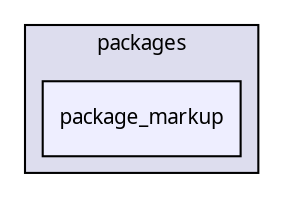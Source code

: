 digraph "packages/core/packages/package_markup/" {
  compound=true
  node [ fontsize="10", fontname="FreeSans.ttf"];
  edge [ labelfontsize="10", labelfontname="FreeSans.ttf"];
  subgraph clusterdir_e23e57d265a221413dcbd1463cbbfdfd {
    graph [ bgcolor="#ddddee", pencolor="black", label="packages" fontname="FreeSans.ttf", fontsize="10", URL="dir_e23e57d265a221413dcbd1463cbbfdfd.html"]
  dir_0326fae3362172cab648c08a1b9bff3b [shape=box, label="package_markup", style="filled", fillcolor="#eeeeff", pencolor="black", URL="dir_0326fae3362172cab648c08a1b9bff3b.html"];
  }
}
